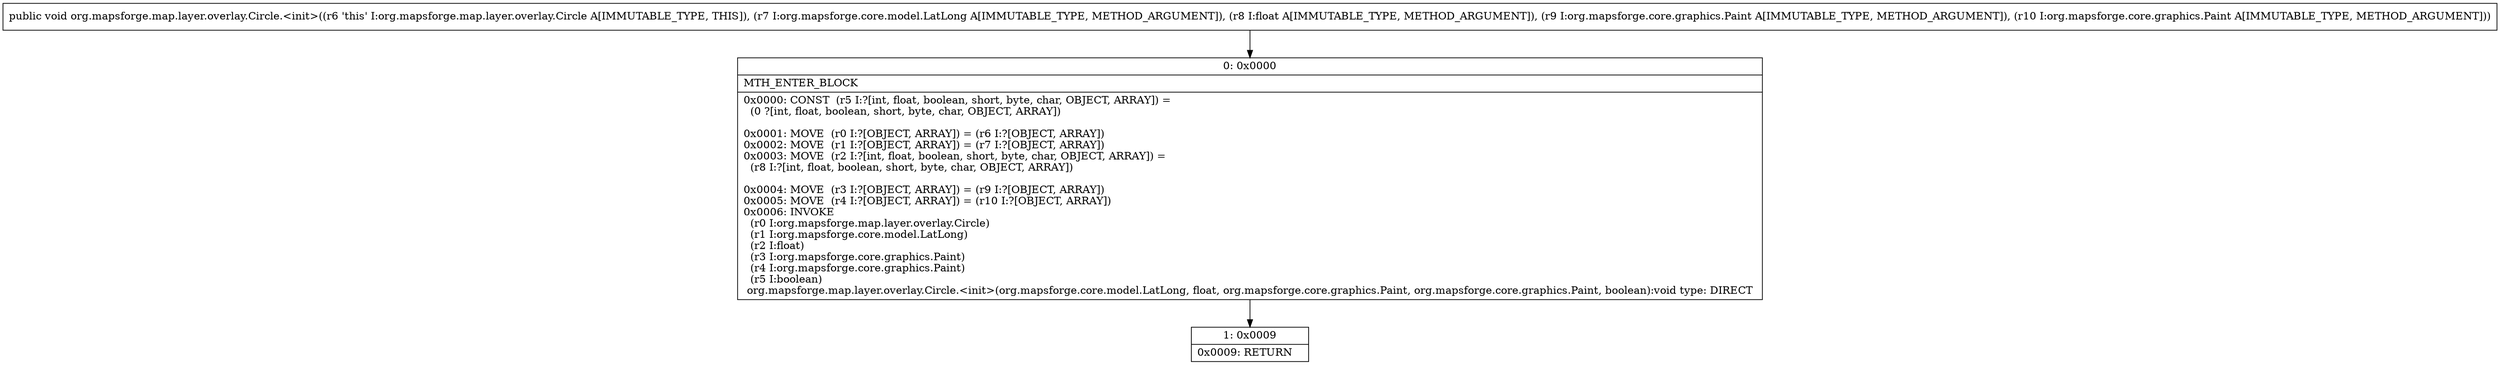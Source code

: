 digraph "CFG fororg.mapsforge.map.layer.overlay.Circle.\<init\>(Lorg\/mapsforge\/core\/model\/LatLong;FLorg\/mapsforge\/core\/graphics\/Paint;Lorg\/mapsforge\/core\/graphics\/Paint;)V" {
Node_0 [shape=record,label="{0\:\ 0x0000|MTH_ENTER_BLOCK\l|0x0000: CONST  (r5 I:?[int, float, boolean, short, byte, char, OBJECT, ARRAY]) = \l  (0 ?[int, float, boolean, short, byte, char, OBJECT, ARRAY])\l \l0x0001: MOVE  (r0 I:?[OBJECT, ARRAY]) = (r6 I:?[OBJECT, ARRAY]) \l0x0002: MOVE  (r1 I:?[OBJECT, ARRAY]) = (r7 I:?[OBJECT, ARRAY]) \l0x0003: MOVE  (r2 I:?[int, float, boolean, short, byte, char, OBJECT, ARRAY]) = \l  (r8 I:?[int, float, boolean, short, byte, char, OBJECT, ARRAY])\l \l0x0004: MOVE  (r3 I:?[OBJECT, ARRAY]) = (r9 I:?[OBJECT, ARRAY]) \l0x0005: MOVE  (r4 I:?[OBJECT, ARRAY]) = (r10 I:?[OBJECT, ARRAY]) \l0x0006: INVOKE  \l  (r0 I:org.mapsforge.map.layer.overlay.Circle)\l  (r1 I:org.mapsforge.core.model.LatLong)\l  (r2 I:float)\l  (r3 I:org.mapsforge.core.graphics.Paint)\l  (r4 I:org.mapsforge.core.graphics.Paint)\l  (r5 I:boolean)\l org.mapsforge.map.layer.overlay.Circle.\<init\>(org.mapsforge.core.model.LatLong, float, org.mapsforge.core.graphics.Paint, org.mapsforge.core.graphics.Paint, boolean):void type: DIRECT \l}"];
Node_1 [shape=record,label="{1\:\ 0x0009|0x0009: RETURN   \l}"];
MethodNode[shape=record,label="{public void org.mapsforge.map.layer.overlay.Circle.\<init\>((r6 'this' I:org.mapsforge.map.layer.overlay.Circle A[IMMUTABLE_TYPE, THIS]), (r7 I:org.mapsforge.core.model.LatLong A[IMMUTABLE_TYPE, METHOD_ARGUMENT]), (r8 I:float A[IMMUTABLE_TYPE, METHOD_ARGUMENT]), (r9 I:org.mapsforge.core.graphics.Paint A[IMMUTABLE_TYPE, METHOD_ARGUMENT]), (r10 I:org.mapsforge.core.graphics.Paint A[IMMUTABLE_TYPE, METHOD_ARGUMENT])) }"];
MethodNode -> Node_0;
Node_0 -> Node_1;
}

